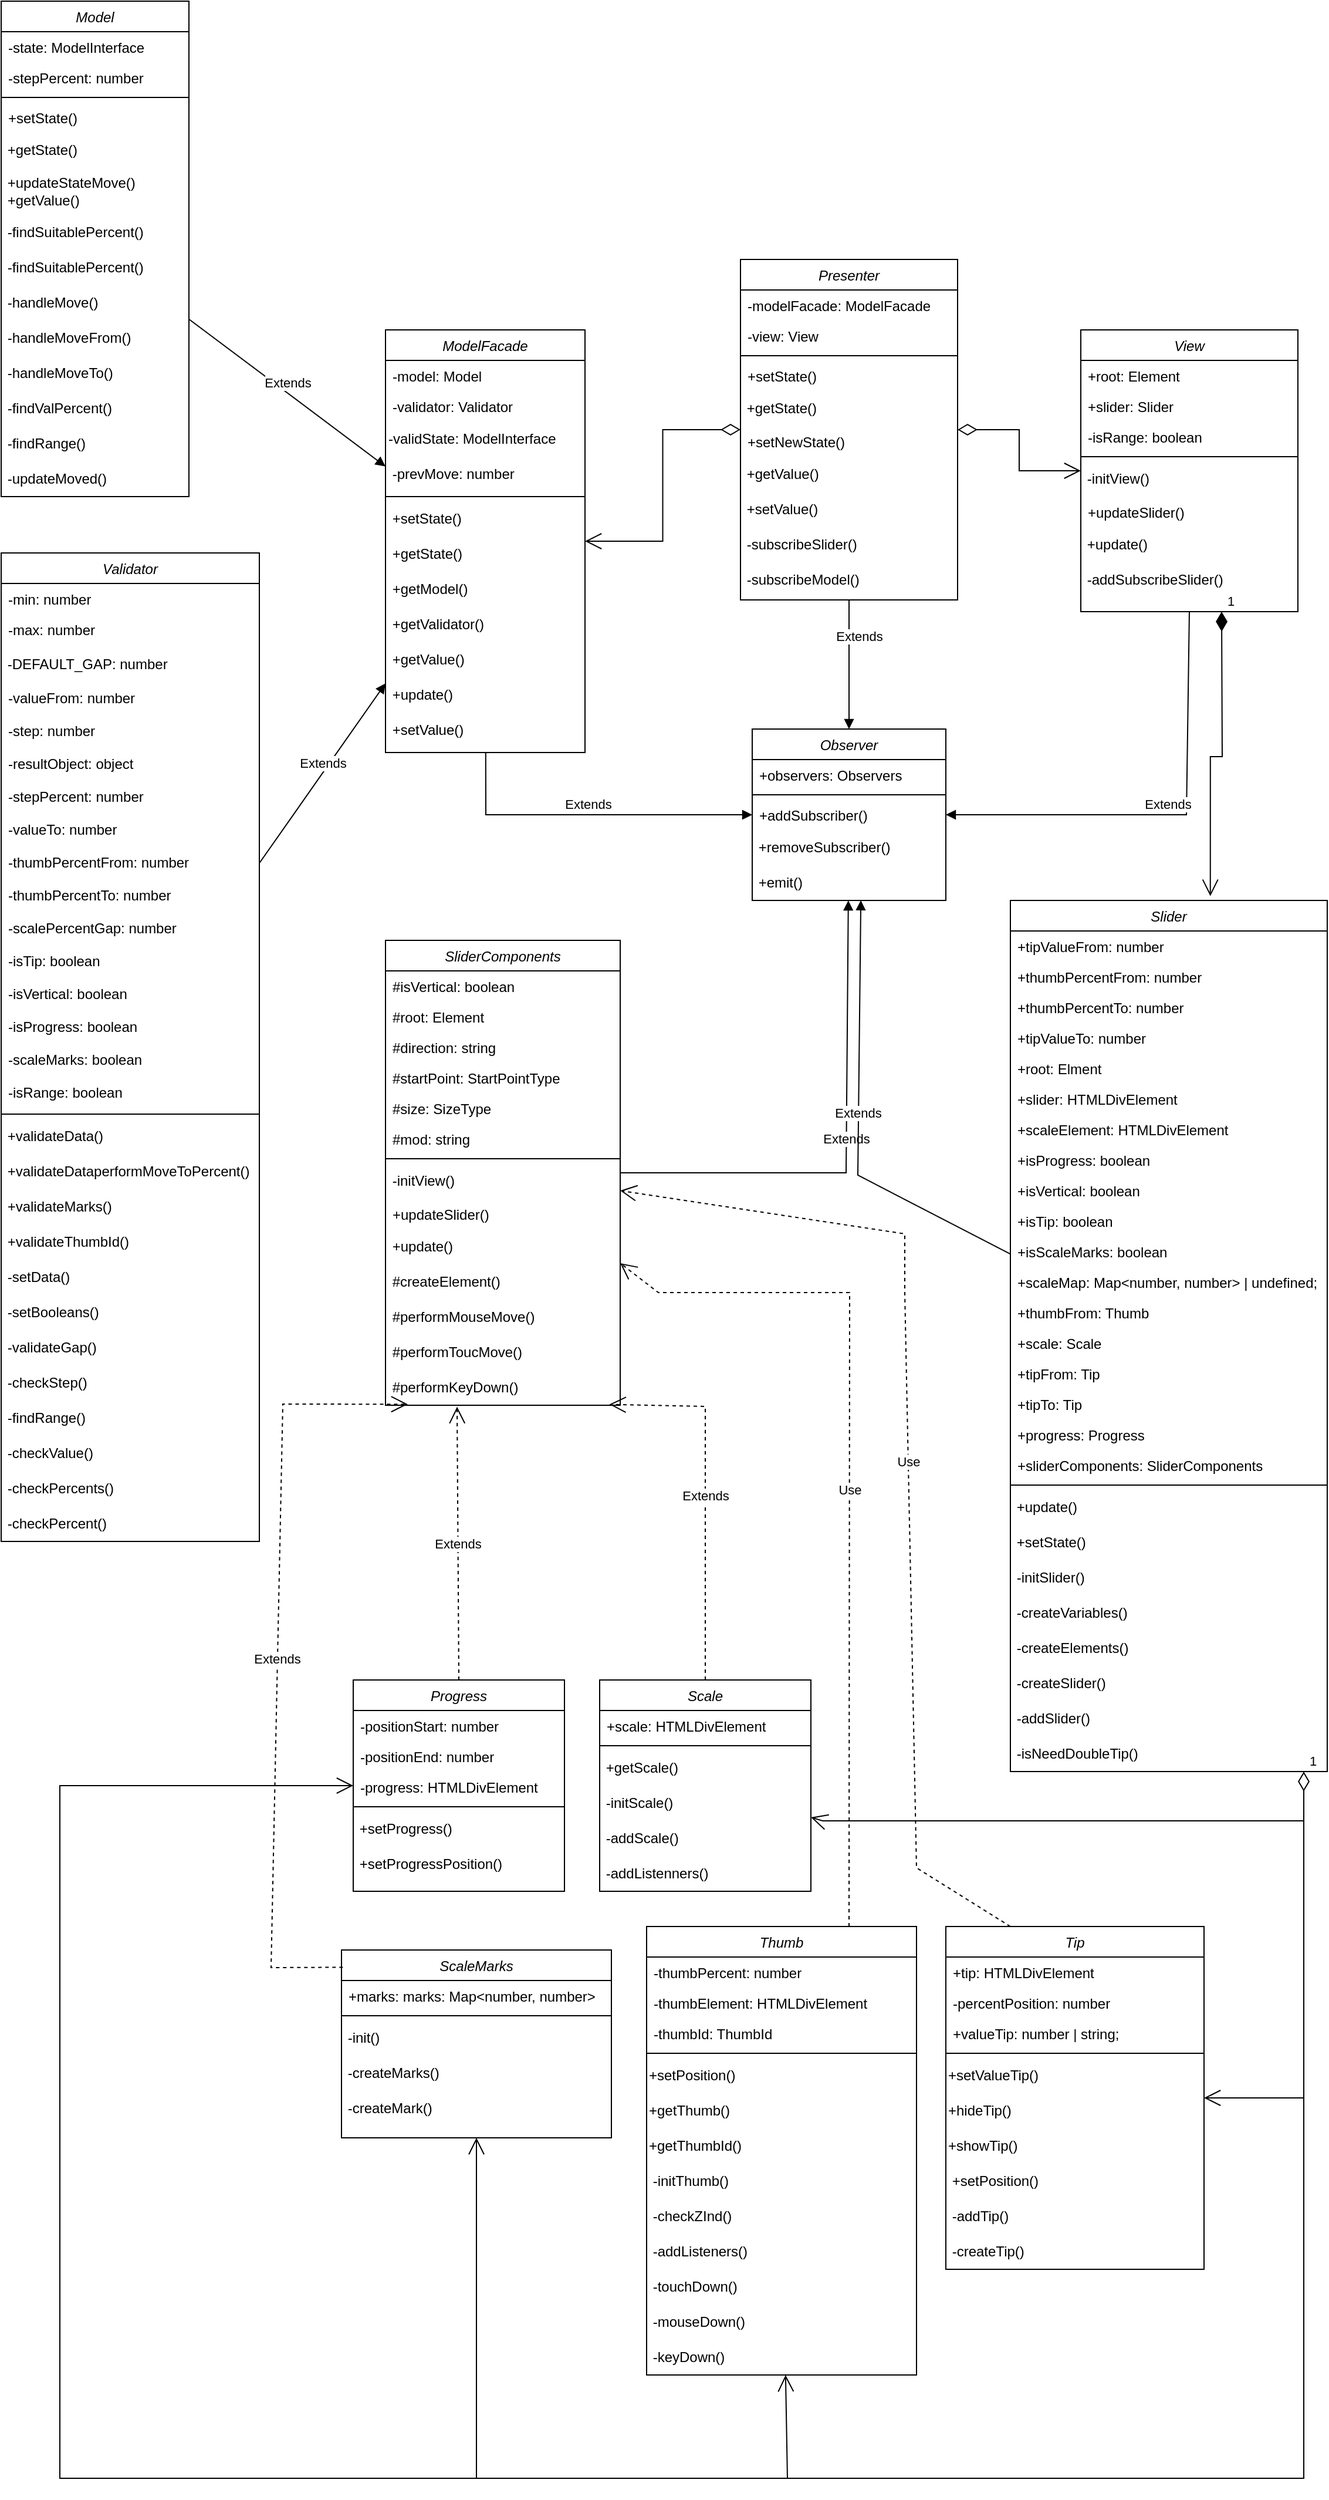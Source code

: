 <mxfile version="20.2.8" type="device"><diagram id="C5RBs43oDa-KdzZeNtuy" name="Page-1"><mxGraphModel dx="1837" dy="1023" grid="1" gridSize="10" guides="1" tooltips="1" connect="1" arrows="1" fold="1" page="1" pageScale="1" pageWidth="1200" pageHeight="1100" math="0" shadow="0"><root><mxCell id="WIyWlLk6GJQsqaUBKTNV-0"/><mxCell id="WIyWlLk6GJQsqaUBKTNV-1" parent="WIyWlLk6GJQsqaUBKTNV-0"/><mxCell id="zkfFHV4jXpPFQw0GAbJ--0" value="Model" style="swimlane;fontStyle=2;align=center;verticalAlign=top;childLayout=stackLayout;horizontal=1;startSize=26;horizontalStack=0;resizeParent=1;resizeLast=0;collapsible=1;marginBottom=0;rounded=0;shadow=0;strokeWidth=1;" parent="WIyWlLk6GJQsqaUBKTNV-1" vertex="1"><mxGeometry x="10" y="10" width="160" height="422" as="geometry"><mxRectangle x="230" y="140" width="160" height="26" as="alternateBounds"/></mxGeometry></mxCell><mxCell id="zkfFHV4jXpPFQw0GAbJ--1" value="-state: ModelInterface" style="text;align=left;verticalAlign=top;spacingLeft=4;spacingRight=4;overflow=hidden;rotatable=0;points=[[0,0.5],[1,0.5]];portConstraint=eastwest;" parent="zkfFHV4jXpPFQw0GAbJ--0" vertex="1"><mxGeometry y="26" width="160" height="26" as="geometry"/></mxCell><mxCell id="zkfFHV4jXpPFQw0GAbJ--2" value="-stepPercent: number" style="text;align=left;verticalAlign=top;spacingLeft=4;spacingRight=4;overflow=hidden;rotatable=0;points=[[0,0.5],[1,0.5]];portConstraint=eastwest;rounded=0;shadow=0;html=0;" parent="zkfFHV4jXpPFQw0GAbJ--0" vertex="1"><mxGeometry y="52" width="160" height="26" as="geometry"/></mxCell><mxCell id="zkfFHV4jXpPFQw0GAbJ--4" value="" style="line;html=1;strokeWidth=1;align=left;verticalAlign=middle;spacingTop=-1;spacingLeft=3;spacingRight=3;rotatable=0;labelPosition=right;points=[];portConstraint=eastwest;" parent="zkfFHV4jXpPFQw0GAbJ--0" vertex="1"><mxGeometry y="78" width="160" height="8" as="geometry"/></mxCell><mxCell id="zkfFHV4jXpPFQw0GAbJ--5" value="+setState()&#10;&#10;- init()&#10;&#10;" style="text;align=left;verticalAlign=top;spacingLeft=4;spacingRight=4;overflow=hidden;rotatable=0;points=[[0,0.5],[1,0.5]];portConstraint=eastwest;" parent="zkfFHV4jXpPFQw0GAbJ--0" vertex="1"><mxGeometry y="86" width="160" height="26" as="geometry"/></mxCell><mxCell id="fv1MeWXLAxIdTxN7qYLy-2" value="&amp;nbsp;+getState()" style="text;html=1;align=left;verticalAlign=middle;resizable=0;points=[];autosize=1;strokeColor=none;fillColor=none;" parent="zkfFHV4jXpPFQw0GAbJ--0" vertex="1"><mxGeometry y="112" width="160" height="30" as="geometry"/></mxCell><mxCell id="fv1MeWXLAxIdTxN7qYLy-5" value="&amp;nbsp;+updateStateMove()&lt;br&gt;&amp;nbsp;+getValue()" style="text;html=1;align=left;verticalAlign=middle;resizable=0;points=[];autosize=1;strokeColor=none;fillColor=none;" parent="zkfFHV4jXpPFQw0GAbJ--0" vertex="1"><mxGeometry y="142" width="160" height="40" as="geometry"/></mxCell><mxCell id="fv1MeWXLAxIdTxN7qYLy-6" value="&amp;nbsp;-findSuitablePercent()" style="text;html=1;align=left;verticalAlign=middle;resizable=0;points=[];autosize=1;strokeColor=none;fillColor=none;" parent="zkfFHV4jXpPFQw0GAbJ--0" vertex="1"><mxGeometry y="182" width="160" height="30" as="geometry"/></mxCell><mxCell id="FPdKcdIqJtQe-XomZcqc-98" value="&amp;nbsp;-findSuitablePercent()" style="text;html=1;align=left;verticalAlign=middle;resizable=0;points=[];autosize=1;strokeColor=none;fillColor=none;" vertex="1" parent="zkfFHV4jXpPFQw0GAbJ--0"><mxGeometry y="212" width="160" height="30" as="geometry"/></mxCell><mxCell id="fv1MeWXLAxIdTxN7qYLy-7" value="&amp;nbsp;-handleMove()" style="text;html=1;align=left;verticalAlign=middle;resizable=0;points=[];autosize=1;strokeColor=none;fillColor=none;" parent="zkfFHV4jXpPFQw0GAbJ--0" vertex="1"><mxGeometry y="242" width="160" height="30" as="geometry"/></mxCell><mxCell id="fv1MeWXLAxIdTxN7qYLy-8" value="&amp;nbsp;-handleMoveFrom()" style="text;html=1;align=left;verticalAlign=middle;resizable=0;points=[];autosize=1;strokeColor=none;fillColor=none;" parent="zkfFHV4jXpPFQw0GAbJ--0" vertex="1"><mxGeometry y="272" width="160" height="30" as="geometry"/></mxCell><mxCell id="fv1MeWXLAxIdTxN7qYLy-9" value="&lt;span style=&quot;&quot;&gt;&amp;nbsp;-handleMoveTo()&lt;/span&gt;" style="text;html=1;align=left;verticalAlign=middle;resizable=0;points=[];autosize=1;strokeColor=none;fillColor=none;" parent="zkfFHV4jXpPFQw0GAbJ--0" vertex="1"><mxGeometry y="302" width="160" height="30" as="geometry"/></mxCell><mxCell id="fv1MeWXLAxIdTxN7qYLy-10" value="&amp;nbsp;-findValPercent()" style="text;html=1;align=left;verticalAlign=middle;resizable=0;points=[];autosize=1;strokeColor=none;fillColor=none;" parent="zkfFHV4jXpPFQw0GAbJ--0" vertex="1"><mxGeometry y="332" width="160" height="30" as="geometry"/></mxCell><mxCell id="fv1MeWXLAxIdTxN7qYLy-11" value="&amp;nbsp;-findRange()" style="text;html=1;align=left;verticalAlign=middle;resizable=0;points=[];autosize=1;strokeColor=none;fillColor=none;" parent="zkfFHV4jXpPFQw0GAbJ--0" vertex="1"><mxGeometry y="362" width="160" height="30" as="geometry"/></mxCell><mxCell id="fv1MeWXLAxIdTxN7qYLy-12" value="&amp;nbsp;-updateMoved()" style="text;html=1;align=left;verticalAlign=middle;resizable=0;points=[];autosize=1;strokeColor=none;fillColor=none;" parent="zkfFHV4jXpPFQw0GAbJ--0" vertex="1"><mxGeometry y="392" width="160" height="30" as="geometry"/></mxCell><mxCell id="fv1MeWXLAxIdTxN7qYLy-13" value="Validator" style="swimlane;fontStyle=2;align=center;verticalAlign=top;childLayout=stackLayout;horizontal=1;startSize=26;horizontalStack=0;resizeParent=1;resizeLast=0;collapsible=1;marginBottom=0;rounded=0;shadow=0;strokeWidth=1;" parent="WIyWlLk6GJQsqaUBKTNV-1" vertex="1"><mxGeometry x="10" y="480" width="220" height="842" as="geometry"><mxRectangle x="230" y="140" width="160" height="26" as="alternateBounds"/></mxGeometry></mxCell><mxCell id="fv1MeWXLAxIdTxN7qYLy-14" value="-min: number" style="text;align=left;verticalAlign=top;spacingLeft=4;spacingRight=4;overflow=hidden;rotatable=0;points=[[0,0.5],[1,0.5]];portConstraint=eastwest;" parent="fv1MeWXLAxIdTxN7qYLy-13" vertex="1"><mxGeometry y="26" width="220" height="26" as="geometry"/></mxCell><mxCell id="fv1MeWXLAxIdTxN7qYLy-15" value="-max: number" style="text;align=left;verticalAlign=top;spacingLeft=4;spacingRight=4;overflow=hidden;rotatable=0;points=[[0,0.5],[1,0.5]];portConstraint=eastwest;rounded=0;shadow=0;html=0;" parent="fv1MeWXLAxIdTxN7qYLy-13" vertex="1"><mxGeometry y="52" width="220" height="28" as="geometry"/></mxCell><mxCell id="fv1MeWXLAxIdTxN7qYLy-26" value="&amp;nbsp;-DEFAULT_GAP: number" style="text;html=1;align=left;verticalAlign=middle;resizable=0;points=[];autosize=1;strokeColor=none;fillColor=none;" parent="fv1MeWXLAxIdTxN7qYLy-13" vertex="1"><mxGeometry y="80" width="220" height="30" as="geometry"/></mxCell><mxCell id="fv1MeWXLAxIdTxN7qYLy-29" value="-valueFrom: number" style="text;align=left;verticalAlign=top;spacingLeft=4;spacingRight=4;overflow=hidden;rotatable=0;points=[[0,0.5],[1,0.5]];portConstraint=eastwest;rounded=0;shadow=0;html=0;" parent="fv1MeWXLAxIdTxN7qYLy-13" vertex="1"><mxGeometry y="110" width="220" height="28" as="geometry"/></mxCell><mxCell id="fv1MeWXLAxIdTxN7qYLy-30" value="-step: number" style="text;align=left;verticalAlign=top;spacingLeft=4;spacingRight=4;overflow=hidden;rotatable=0;points=[[0,0.5],[1,0.5]];portConstraint=eastwest;rounded=0;shadow=0;html=0;" parent="fv1MeWXLAxIdTxN7qYLy-13" vertex="1"><mxGeometry y="138" width="220" height="28" as="geometry"/></mxCell><mxCell id="fv1MeWXLAxIdTxN7qYLy-31" value="-resultObject: object" style="text;align=left;verticalAlign=top;spacingLeft=4;spacingRight=4;overflow=hidden;rotatable=0;points=[[0,0.5],[1,0.5]];portConstraint=eastwest;rounded=0;shadow=0;html=0;" parent="fv1MeWXLAxIdTxN7qYLy-13" vertex="1"><mxGeometry y="166" width="220" height="28" as="geometry"/></mxCell><mxCell id="fv1MeWXLAxIdTxN7qYLy-32" value="-stepPercent: number" style="text;align=left;verticalAlign=top;spacingLeft=4;spacingRight=4;overflow=hidden;rotatable=0;points=[[0,0.5],[1,0.5]];portConstraint=eastwest;rounded=0;shadow=0;html=0;" parent="fv1MeWXLAxIdTxN7qYLy-13" vertex="1"><mxGeometry y="194" width="220" height="28" as="geometry"/></mxCell><mxCell id="fv1MeWXLAxIdTxN7qYLy-33" value="-valueTo: number" style="text;align=left;verticalAlign=top;spacingLeft=4;spacingRight=4;overflow=hidden;rotatable=0;points=[[0,0.5],[1,0.5]];portConstraint=eastwest;rounded=0;shadow=0;html=0;" parent="fv1MeWXLAxIdTxN7qYLy-13" vertex="1"><mxGeometry y="222" width="220" height="28" as="geometry"/></mxCell><mxCell id="fv1MeWXLAxIdTxN7qYLy-34" value="-thumbPercentFrom: number" style="text;align=left;verticalAlign=top;spacingLeft=4;spacingRight=4;overflow=hidden;rotatable=0;points=[[0,0.5],[1,0.5]];portConstraint=eastwest;rounded=0;shadow=0;html=0;" parent="fv1MeWXLAxIdTxN7qYLy-13" vertex="1"><mxGeometry y="250" width="220" height="28" as="geometry"/></mxCell><mxCell id="fv1MeWXLAxIdTxN7qYLy-36" value="-thumbPercentTo: number" style="text;align=left;verticalAlign=top;spacingLeft=4;spacingRight=4;overflow=hidden;rotatable=0;points=[[0,0.5],[1,0.5]];portConstraint=eastwest;rounded=0;shadow=0;html=0;" parent="fv1MeWXLAxIdTxN7qYLy-13" vertex="1"><mxGeometry y="278" width="220" height="28" as="geometry"/></mxCell><mxCell id="fv1MeWXLAxIdTxN7qYLy-37" value="-scalePercentGap: number" style="text;align=left;verticalAlign=top;spacingLeft=4;spacingRight=4;overflow=hidden;rotatable=0;points=[[0,0.5],[1,0.5]];portConstraint=eastwest;rounded=0;shadow=0;html=0;" parent="fv1MeWXLAxIdTxN7qYLy-13" vertex="1"><mxGeometry y="306" width="220" height="28" as="geometry"/></mxCell><mxCell id="fv1MeWXLAxIdTxN7qYLy-38" value="-isTip: boolean" style="text;align=left;verticalAlign=top;spacingLeft=4;spacingRight=4;overflow=hidden;rotatable=0;points=[[0,0.5],[1,0.5]];portConstraint=eastwest;rounded=0;shadow=0;html=0;" parent="fv1MeWXLAxIdTxN7qYLy-13" vertex="1"><mxGeometry y="334" width="220" height="28" as="geometry"/></mxCell><mxCell id="fv1MeWXLAxIdTxN7qYLy-41" value="-isVertical: boolean" style="text;align=left;verticalAlign=top;spacingLeft=4;spacingRight=4;overflow=hidden;rotatable=0;points=[[0,0.5],[1,0.5]];portConstraint=eastwest;rounded=0;shadow=0;html=0;" parent="fv1MeWXLAxIdTxN7qYLy-13" vertex="1"><mxGeometry y="362" width="220" height="28" as="geometry"/></mxCell><mxCell id="fv1MeWXLAxIdTxN7qYLy-42" value="-isProgress: boolean" style="text;align=left;verticalAlign=top;spacingLeft=4;spacingRight=4;overflow=hidden;rotatable=0;points=[[0,0.5],[1,0.5]];portConstraint=eastwest;rounded=0;shadow=0;html=0;" parent="fv1MeWXLAxIdTxN7qYLy-13" vertex="1"><mxGeometry y="390" width="220" height="28" as="geometry"/></mxCell><mxCell id="fv1MeWXLAxIdTxN7qYLy-43" value="-scaleMarks: boolean" style="text;align=left;verticalAlign=top;spacingLeft=4;spacingRight=4;overflow=hidden;rotatable=0;points=[[0,0.5],[1,0.5]];portConstraint=eastwest;rounded=0;shadow=0;html=0;" parent="fv1MeWXLAxIdTxN7qYLy-13" vertex="1"><mxGeometry y="418" width="220" height="28" as="geometry"/></mxCell><mxCell id="fv1MeWXLAxIdTxN7qYLy-44" value="-isRange: boolean" style="text;align=left;verticalAlign=top;spacingLeft=4;spacingRight=4;overflow=hidden;rotatable=0;points=[[0,0.5],[1,0.5]];portConstraint=eastwest;rounded=0;shadow=0;html=0;" parent="fv1MeWXLAxIdTxN7qYLy-13" vertex="1"><mxGeometry y="446" width="220" height="28" as="geometry"/></mxCell><mxCell id="fv1MeWXLAxIdTxN7qYLy-16" value="" style="line;html=1;strokeWidth=1;align=left;verticalAlign=middle;spacingTop=-1;spacingLeft=3;spacingRight=3;rotatable=0;labelPosition=right;points=[];portConstraint=eastwest;" parent="fv1MeWXLAxIdTxN7qYLy-13" vertex="1"><mxGeometry y="474" width="220" height="8" as="geometry"/></mxCell><mxCell id="fv1MeWXLAxIdTxN7qYLy-46" value="&amp;nbsp;+validateData()" style="text;html=1;align=left;verticalAlign=middle;resizable=0;points=[];autosize=1;strokeColor=none;fillColor=none;" parent="fv1MeWXLAxIdTxN7qYLy-13" vertex="1"><mxGeometry y="482" width="220" height="30" as="geometry"/></mxCell><mxCell id="fv1MeWXLAxIdTxN7qYLy-47" value="&amp;nbsp;+validateDataperformMoveToPercent()" style="text;html=1;align=left;verticalAlign=middle;resizable=0;points=[];autosize=1;strokeColor=none;fillColor=none;" parent="fv1MeWXLAxIdTxN7qYLy-13" vertex="1"><mxGeometry y="512" width="220" height="30" as="geometry"/></mxCell><mxCell id="fv1MeWXLAxIdTxN7qYLy-48" value="&amp;nbsp;+validateMarks()" style="text;html=1;align=left;verticalAlign=middle;resizable=0;points=[];autosize=1;strokeColor=none;fillColor=none;" parent="fv1MeWXLAxIdTxN7qYLy-13" vertex="1"><mxGeometry y="542" width="220" height="30" as="geometry"/></mxCell><mxCell id="fv1MeWXLAxIdTxN7qYLy-49" value="&amp;nbsp;+validateThumbId()" style="text;html=1;align=left;verticalAlign=middle;resizable=0;points=[];autosize=1;strokeColor=none;fillColor=none;" parent="fv1MeWXLAxIdTxN7qYLy-13" vertex="1"><mxGeometry y="572" width="220" height="30" as="geometry"/></mxCell><mxCell id="fv1MeWXLAxIdTxN7qYLy-50" value="&amp;nbsp;-setData()" style="text;html=1;align=left;verticalAlign=middle;resizable=0;points=[];autosize=1;strokeColor=none;fillColor=none;" parent="fv1MeWXLAxIdTxN7qYLy-13" vertex="1"><mxGeometry y="602" width="220" height="30" as="geometry"/></mxCell><mxCell id="fv1MeWXLAxIdTxN7qYLy-51" value="&amp;nbsp;-setBooleans()" style="text;html=1;align=left;verticalAlign=middle;resizable=0;points=[];autosize=1;strokeColor=none;fillColor=none;" parent="fv1MeWXLAxIdTxN7qYLy-13" vertex="1"><mxGeometry y="632" width="220" height="30" as="geometry"/></mxCell><mxCell id="fv1MeWXLAxIdTxN7qYLy-52" value="&amp;nbsp;-validateGap()" style="text;html=1;align=left;verticalAlign=middle;resizable=0;points=[];autosize=1;strokeColor=none;fillColor=none;" parent="fv1MeWXLAxIdTxN7qYLy-13" vertex="1"><mxGeometry y="662" width="220" height="30" as="geometry"/></mxCell><mxCell id="fv1MeWXLAxIdTxN7qYLy-53" value="&amp;nbsp;-checkStep()" style="text;html=1;align=left;verticalAlign=middle;resizable=0;points=[];autosize=1;strokeColor=none;fillColor=none;" parent="fv1MeWXLAxIdTxN7qYLy-13" vertex="1"><mxGeometry y="692" width="220" height="30" as="geometry"/></mxCell><mxCell id="fv1MeWXLAxIdTxN7qYLy-54" value="&amp;nbsp;-findRange()" style="text;html=1;align=left;verticalAlign=middle;resizable=0;points=[];autosize=1;strokeColor=none;fillColor=none;" parent="fv1MeWXLAxIdTxN7qYLy-13" vertex="1"><mxGeometry y="722" width="220" height="30" as="geometry"/></mxCell><mxCell id="fv1MeWXLAxIdTxN7qYLy-55" value="&amp;nbsp;-checkValue()" style="text;html=1;align=left;verticalAlign=middle;resizable=0;points=[];autosize=1;strokeColor=none;fillColor=none;" parent="fv1MeWXLAxIdTxN7qYLy-13" vertex="1"><mxGeometry y="752" width="220" height="30" as="geometry"/></mxCell><mxCell id="fv1MeWXLAxIdTxN7qYLy-56" value="&amp;nbsp;-checkPercents()" style="text;html=1;align=left;verticalAlign=middle;resizable=0;points=[];autosize=1;strokeColor=none;fillColor=none;" parent="fv1MeWXLAxIdTxN7qYLy-13" vertex="1"><mxGeometry y="782" width="220" height="30" as="geometry"/></mxCell><mxCell id="fv1MeWXLAxIdTxN7qYLy-57" value="&amp;nbsp;-checkPercent()" style="text;html=1;align=left;verticalAlign=middle;resizable=0;points=[];autosize=1;strokeColor=none;fillColor=none;" parent="fv1MeWXLAxIdTxN7qYLy-13" vertex="1"><mxGeometry y="812" width="220" height="30" as="geometry"/></mxCell><mxCell id="fv1MeWXLAxIdTxN7qYLy-60" value="ModelFacade" style="swimlane;fontStyle=2;align=center;verticalAlign=top;childLayout=stackLayout;horizontal=1;startSize=26;horizontalStack=0;resizeParent=1;resizeLast=0;collapsible=1;marginBottom=0;rounded=0;shadow=0;strokeWidth=1;" parent="WIyWlLk6GJQsqaUBKTNV-1" vertex="1"><mxGeometry x="337.5" y="290" width="170" height="360" as="geometry"><mxRectangle x="230" y="140" width="160" height="26" as="alternateBounds"/></mxGeometry></mxCell><mxCell id="fv1MeWXLAxIdTxN7qYLy-61" value="-model: Model" style="text;align=left;verticalAlign=top;spacingLeft=4;spacingRight=4;overflow=hidden;rotatable=0;points=[[0,0.5],[1,0.5]];portConstraint=eastwest;" parent="fv1MeWXLAxIdTxN7qYLy-60" vertex="1"><mxGeometry y="26" width="170" height="26" as="geometry"/></mxCell><mxCell id="fv1MeWXLAxIdTxN7qYLy-62" value="-validator: Validator" style="text;align=left;verticalAlign=top;spacingLeft=4;spacingRight=4;overflow=hidden;rotatable=0;points=[[0,0.5],[1,0.5]];portConstraint=eastwest;rounded=0;shadow=0;html=0;" parent="fv1MeWXLAxIdTxN7qYLy-60" vertex="1"><mxGeometry y="52" width="170" height="26" as="geometry"/></mxCell><mxCell id="fv1MeWXLAxIdTxN7qYLy-65" value="-validState:&amp;nbsp;ModelInterface" style="text;html=1;align=left;verticalAlign=middle;resizable=0;points=[];autosize=1;strokeColor=none;fillColor=none;" parent="fv1MeWXLAxIdTxN7qYLy-60" vertex="1"><mxGeometry y="78" width="170" height="30" as="geometry"/></mxCell><mxCell id="fv1MeWXLAxIdTxN7qYLy-66" value="&amp;nbsp;-prevMove: number" style="text;html=1;align=left;verticalAlign=middle;resizable=0;points=[];autosize=1;strokeColor=none;fillColor=none;" parent="fv1MeWXLAxIdTxN7qYLy-60" vertex="1"><mxGeometry y="108" width="170" height="30" as="geometry"/></mxCell><mxCell id="fv1MeWXLAxIdTxN7qYLy-63" value="" style="line;html=1;strokeWidth=1;align=left;verticalAlign=middle;spacingTop=-1;spacingLeft=3;spacingRight=3;rotatable=0;labelPosition=right;points=[];portConstraint=eastwest;" parent="fv1MeWXLAxIdTxN7qYLy-60" vertex="1"><mxGeometry y="138" width="170" height="8" as="geometry"/></mxCell><mxCell id="fv1MeWXLAxIdTxN7qYLy-68" value="&amp;nbsp;+setState()" style="text;html=1;align=left;verticalAlign=middle;resizable=0;points=[];autosize=1;strokeColor=none;fillColor=none;" parent="fv1MeWXLAxIdTxN7qYLy-60" vertex="1"><mxGeometry y="146" width="170" height="30" as="geometry"/></mxCell><mxCell id="fv1MeWXLAxIdTxN7qYLy-69" value="&amp;nbsp;+getState()" style="text;html=1;align=left;verticalAlign=middle;resizable=0;points=[];autosize=1;strokeColor=none;fillColor=none;" parent="fv1MeWXLAxIdTxN7qYLy-60" vertex="1"><mxGeometry y="176" width="170" height="30" as="geometry"/></mxCell><mxCell id="fv1MeWXLAxIdTxN7qYLy-71" value="&amp;nbsp;+getModel()" style="text;html=1;align=left;verticalAlign=middle;resizable=0;points=[];autosize=1;strokeColor=none;fillColor=none;" parent="fv1MeWXLAxIdTxN7qYLy-60" vertex="1"><mxGeometry y="206" width="170" height="30" as="geometry"/></mxCell><mxCell id="fv1MeWXLAxIdTxN7qYLy-72" value="&amp;nbsp;+getValidator()" style="text;html=1;align=left;verticalAlign=middle;resizable=0;points=[];autosize=1;strokeColor=none;fillColor=none;" parent="fv1MeWXLAxIdTxN7qYLy-60" vertex="1"><mxGeometry y="236" width="170" height="30" as="geometry"/></mxCell><mxCell id="fv1MeWXLAxIdTxN7qYLy-73" value="&amp;nbsp;+getValue()" style="text;html=1;align=left;verticalAlign=middle;resizable=0;points=[];autosize=1;strokeColor=none;fillColor=none;" parent="fv1MeWXLAxIdTxN7qYLy-60" vertex="1"><mxGeometry y="266" width="170" height="30" as="geometry"/></mxCell><mxCell id="fv1MeWXLAxIdTxN7qYLy-70" value="&amp;nbsp;+update()" style="text;html=1;align=left;verticalAlign=middle;resizable=0;points=[];autosize=1;strokeColor=none;fillColor=none;" parent="fv1MeWXLAxIdTxN7qYLy-60" vertex="1"><mxGeometry y="296" width="170" height="30" as="geometry"/></mxCell><mxCell id="fv1MeWXLAxIdTxN7qYLy-74" value="&amp;nbsp;+setValue()" style="text;html=1;align=left;verticalAlign=middle;resizable=0;points=[];autosize=1;strokeColor=none;fillColor=none;" parent="fv1MeWXLAxIdTxN7qYLy-60" vertex="1"><mxGeometry y="326" width="170" height="30" as="geometry"/></mxCell><mxCell id="fv1MeWXLAxIdTxN7qYLy-75" value="Presenter" style="swimlane;fontStyle=2;align=center;verticalAlign=top;childLayout=stackLayout;horizontal=1;startSize=26;horizontalStack=0;resizeParent=1;resizeLast=0;collapsible=1;marginBottom=0;rounded=0;shadow=0;strokeWidth=1;" parent="WIyWlLk6GJQsqaUBKTNV-1" vertex="1"><mxGeometry x="640" y="230" width="185" height="290" as="geometry"><mxRectangle x="230" y="140" width="160" height="26" as="alternateBounds"/></mxGeometry></mxCell><mxCell id="fv1MeWXLAxIdTxN7qYLy-76" value="-modelFacade: ModelFacade" style="text;align=left;verticalAlign=top;spacingLeft=4;spacingRight=4;overflow=hidden;rotatable=0;points=[[0,0.5],[1,0.5]];portConstraint=eastwest;" parent="fv1MeWXLAxIdTxN7qYLy-75" vertex="1"><mxGeometry y="26" width="185" height="26" as="geometry"/></mxCell><mxCell id="fv1MeWXLAxIdTxN7qYLy-77" value="-view: View" style="text;align=left;verticalAlign=top;spacingLeft=4;spacingRight=4;overflow=hidden;rotatable=0;points=[[0,0.5],[1,0.5]];portConstraint=eastwest;rounded=0;shadow=0;html=0;" parent="fv1MeWXLAxIdTxN7qYLy-75" vertex="1"><mxGeometry y="52" width="185" height="26" as="geometry"/></mxCell><mxCell id="fv1MeWXLAxIdTxN7qYLy-78" value="" style="line;html=1;strokeWidth=1;align=left;verticalAlign=middle;spacingTop=-1;spacingLeft=3;spacingRight=3;rotatable=0;labelPosition=right;points=[];portConstraint=eastwest;" parent="fv1MeWXLAxIdTxN7qYLy-75" vertex="1"><mxGeometry y="78" width="185" height="8" as="geometry"/></mxCell><mxCell id="fv1MeWXLAxIdTxN7qYLy-79" value="+setState()&#10;&#10;- init()&#10;&#10;" style="text;align=left;verticalAlign=top;spacingLeft=4;spacingRight=4;overflow=hidden;rotatable=0;points=[[0,0.5],[1,0.5]];portConstraint=eastwest;" parent="fv1MeWXLAxIdTxN7qYLy-75" vertex="1"><mxGeometry y="86" width="185" height="26" as="geometry"/></mxCell><mxCell id="fv1MeWXLAxIdTxN7qYLy-89" value="&amp;nbsp;+getState()" style="text;html=1;align=left;verticalAlign=middle;resizable=0;points=[];autosize=1;strokeColor=none;fillColor=none;" parent="fv1MeWXLAxIdTxN7qYLy-75" vertex="1"><mxGeometry y="112" width="185" height="30" as="geometry"/></mxCell><mxCell id="fv1MeWXLAxIdTxN7qYLy-90" value="+setNewState()&#10;&#10;- init()&#10;&#10;" style="text;align=left;verticalAlign=top;spacingLeft=4;spacingRight=4;overflow=hidden;rotatable=0;points=[[0,0.5],[1,0.5]];portConstraint=eastwest;" parent="fv1MeWXLAxIdTxN7qYLy-75" vertex="1"><mxGeometry y="142" width="185" height="26" as="geometry"/></mxCell><mxCell id="fv1MeWXLAxIdTxN7qYLy-91" value="&amp;nbsp;+getValue()" style="text;html=1;align=left;verticalAlign=middle;resizable=0;points=[];autosize=1;strokeColor=none;fillColor=none;" parent="fv1MeWXLAxIdTxN7qYLy-75" vertex="1"><mxGeometry y="168" width="185" height="30" as="geometry"/></mxCell><mxCell id="fv1MeWXLAxIdTxN7qYLy-92" value="&amp;nbsp;+setValue()" style="text;html=1;align=left;verticalAlign=middle;resizable=0;points=[];autosize=1;strokeColor=none;fillColor=none;" parent="fv1MeWXLAxIdTxN7qYLy-75" vertex="1"><mxGeometry y="198" width="185" height="30" as="geometry"/></mxCell><mxCell id="fv1MeWXLAxIdTxN7qYLy-93" value="&amp;nbsp;-subscribeSlider()" style="text;html=1;align=left;verticalAlign=middle;resizable=0;points=[];autosize=1;strokeColor=none;fillColor=none;" parent="fv1MeWXLAxIdTxN7qYLy-75" vertex="1"><mxGeometry y="228" width="185" height="30" as="geometry"/></mxCell><mxCell id="fv1MeWXLAxIdTxN7qYLy-94" value="&amp;nbsp;-subscribeModel()" style="text;html=1;align=left;verticalAlign=middle;resizable=0;points=[];autosize=1;strokeColor=none;fillColor=none;" parent="fv1MeWXLAxIdTxN7qYLy-75" vertex="1"><mxGeometry y="258" width="185" height="30" as="geometry"/></mxCell><mxCell id="fv1MeWXLAxIdTxN7qYLy-95" value="View" style="swimlane;fontStyle=2;align=center;verticalAlign=top;childLayout=stackLayout;horizontal=1;startSize=26;horizontalStack=0;resizeParent=1;resizeLast=0;collapsible=1;marginBottom=0;rounded=0;shadow=0;strokeWidth=1;" parent="WIyWlLk6GJQsqaUBKTNV-1" vertex="1"><mxGeometry x="930" y="290" width="185" height="240" as="geometry"><mxRectangle x="230" y="140" width="160" height="26" as="alternateBounds"/></mxGeometry></mxCell><mxCell id="fv1MeWXLAxIdTxN7qYLy-96" value="+root: Element" style="text;align=left;verticalAlign=top;spacingLeft=4;spacingRight=4;overflow=hidden;rotatable=0;points=[[0,0.5],[1,0.5]];portConstraint=eastwest;" parent="fv1MeWXLAxIdTxN7qYLy-95" vertex="1"><mxGeometry y="26" width="185" height="26" as="geometry"/></mxCell><mxCell id="fv1MeWXLAxIdTxN7qYLy-97" value="+slider: Slider" style="text;align=left;verticalAlign=top;spacingLeft=4;spacingRight=4;overflow=hidden;rotatable=0;points=[[0,0.5],[1,0.5]];portConstraint=eastwest;rounded=0;shadow=0;html=0;" parent="fv1MeWXLAxIdTxN7qYLy-95" vertex="1"><mxGeometry y="52" width="185" height="26" as="geometry"/></mxCell><mxCell id="fv1MeWXLAxIdTxN7qYLy-99" value="-isRange: boolean&#10;&#10;- init()&#10;&#10;" style="text;align=left;verticalAlign=top;spacingLeft=4;spacingRight=4;overflow=hidden;rotatable=0;points=[[0,0.5],[1,0.5]];portConstraint=eastwest;" parent="fv1MeWXLAxIdTxN7qYLy-95" vertex="1"><mxGeometry y="78" width="185" height="26" as="geometry"/></mxCell><mxCell id="fv1MeWXLAxIdTxN7qYLy-98" value="" style="line;html=1;strokeWidth=1;align=left;verticalAlign=middle;spacingTop=-1;spacingLeft=3;spacingRight=3;rotatable=0;labelPosition=right;points=[];portConstraint=eastwest;" parent="fv1MeWXLAxIdTxN7qYLy-95" vertex="1"><mxGeometry y="104" width="185" height="8" as="geometry"/></mxCell><mxCell id="fv1MeWXLAxIdTxN7qYLy-100" value="&amp;nbsp;-initView()" style="text;html=1;align=left;verticalAlign=middle;resizable=0;points=[];autosize=1;strokeColor=none;fillColor=none;" parent="fv1MeWXLAxIdTxN7qYLy-95" vertex="1"><mxGeometry y="112" width="185" height="30" as="geometry"/></mxCell><mxCell id="fv1MeWXLAxIdTxN7qYLy-101" value="+updateSlider()&#10;&#10;- init()&#10;" style="text;align=left;verticalAlign=top;spacingLeft=4;spacingRight=4;overflow=hidden;rotatable=0;points=[[0,0.5],[1,0.5]];portConstraint=eastwest;" parent="fv1MeWXLAxIdTxN7qYLy-95" vertex="1"><mxGeometry y="142" width="185" height="26" as="geometry"/></mxCell><mxCell id="fv1MeWXLAxIdTxN7qYLy-102" value="&amp;nbsp;+update()" style="text;html=1;align=left;verticalAlign=middle;resizable=0;points=[];autosize=1;strokeColor=none;fillColor=none;" parent="fv1MeWXLAxIdTxN7qYLy-95" vertex="1"><mxGeometry y="168" width="185" height="30" as="geometry"/></mxCell><mxCell id="fv1MeWXLAxIdTxN7qYLy-104" value="&amp;nbsp;-addSubscribeSlider()" style="text;html=1;align=left;verticalAlign=middle;resizable=0;points=[];autosize=1;strokeColor=none;fillColor=none;" parent="fv1MeWXLAxIdTxN7qYLy-95" vertex="1"><mxGeometry y="198" width="185" height="30" as="geometry"/></mxCell><mxCell id="fv1MeWXLAxIdTxN7qYLy-107" value="Slider" style="swimlane;fontStyle=2;align=center;verticalAlign=top;childLayout=stackLayout;horizontal=1;startSize=26;horizontalStack=0;resizeParent=1;resizeLast=0;collapsible=1;marginBottom=0;rounded=0;shadow=0;strokeWidth=1;" parent="WIyWlLk6GJQsqaUBKTNV-1" vertex="1"><mxGeometry x="870" y="776" width="270" height="742" as="geometry"><mxRectangle x="230" y="140" width="160" height="26" as="alternateBounds"/></mxGeometry></mxCell><mxCell id="fv1MeWXLAxIdTxN7qYLy-108" value="+tipValueFrom: number" style="text;align=left;verticalAlign=top;spacingLeft=4;spacingRight=4;overflow=hidden;rotatable=0;points=[[0,0.5],[1,0.5]];portConstraint=eastwest;" parent="fv1MeWXLAxIdTxN7qYLy-107" vertex="1"><mxGeometry y="26" width="270" height="26" as="geometry"/></mxCell><mxCell id="fv1MeWXLAxIdTxN7qYLy-117" value="+thumbPercentFrom: number" style="text;align=left;verticalAlign=top;spacingLeft=4;spacingRight=4;overflow=hidden;rotatable=0;points=[[0,0.5],[1,0.5]];portConstraint=eastwest;" parent="fv1MeWXLAxIdTxN7qYLy-107" vertex="1"><mxGeometry y="52" width="270" height="26" as="geometry"/></mxCell><mxCell id="fv1MeWXLAxIdTxN7qYLy-118" value="+thumbPercentTo: number" style="text;align=left;verticalAlign=top;spacingLeft=4;spacingRight=4;overflow=hidden;rotatable=0;points=[[0,0.5],[1,0.5]];portConstraint=eastwest;" parent="fv1MeWXLAxIdTxN7qYLy-107" vertex="1"><mxGeometry y="78" width="270" height="26" as="geometry"/></mxCell><mxCell id="fv1MeWXLAxIdTxN7qYLy-119" value="+tipValueTo: number" style="text;align=left;verticalAlign=top;spacingLeft=4;spacingRight=4;overflow=hidden;rotatable=0;points=[[0,0.5],[1,0.5]];portConstraint=eastwest;" parent="fv1MeWXLAxIdTxN7qYLy-107" vertex="1"><mxGeometry y="104" width="270" height="26" as="geometry"/></mxCell><mxCell id="fv1MeWXLAxIdTxN7qYLy-120" value="+root: Elment" style="text;align=left;verticalAlign=top;spacingLeft=4;spacingRight=4;overflow=hidden;rotatable=0;points=[[0,0.5],[1,0.5]];portConstraint=eastwest;" parent="fv1MeWXLAxIdTxN7qYLy-107" vertex="1"><mxGeometry y="130" width="270" height="26" as="geometry"/></mxCell><mxCell id="fv1MeWXLAxIdTxN7qYLy-109" value="+slider: HTMLDivElement" style="text;align=left;verticalAlign=top;spacingLeft=4;spacingRight=4;overflow=hidden;rotatable=0;points=[[0,0.5],[1,0.5]];portConstraint=eastwest;rounded=0;shadow=0;html=0;" parent="fv1MeWXLAxIdTxN7qYLy-107" vertex="1"><mxGeometry y="156" width="270" height="26" as="geometry"/></mxCell><mxCell id="fv1MeWXLAxIdTxN7qYLy-121" value="+scaleElement: HTMLDivElement" style="text;align=left;verticalAlign=top;spacingLeft=4;spacingRight=4;overflow=hidden;rotatable=0;points=[[0,0.5],[1,0.5]];portConstraint=eastwest;rounded=0;shadow=0;html=0;" parent="fv1MeWXLAxIdTxN7qYLy-107" vertex="1"><mxGeometry y="182" width="270" height="26" as="geometry"/></mxCell><mxCell id="fv1MeWXLAxIdTxN7qYLy-116" value="+isProgress: boolean" style="text;align=left;verticalAlign=top;spacingLeft=4;spacingRight=4;overflow=hidden;rotatable=0;points=[[0,0.5],[1,0.5]];portConstraint=eastwest;" parent="fv1MeWXLAxIdTxN7qYLy-107" vertex="1"><mxGeometry y="208" width="270" height="26" as="geometry"/></mxCell><mxCell id="fv1MeWXLAxIdTxN7qYLy-123" value="+isVertical: boolean" style="text;align=left;verticalAlign=top;spacingLeft=4;spacingRight=4;overflow=hidden;rotatable=0;points=[[0,0.5],[1,0.5]];portConstraint=eastwest;" parent="fv1MeWXLAxIdTxN7qYLy-107" vertex="1"><mxGeometry y="234" width="270" height="26" as="geometry"/></mxCell><mxCell id="fv1MeWXLAxIdTxN7qYLy-124" value="+isTip: boolean" style="text;align=left;verticalAlign=top;spacingLeft=4;spacingRight=4;overflow=hidden;rotatable=0;points=[[0,0.5],[1,0.5]];portConstraint=eastwest;" parent="fv1MeWXLAxIdTxN7qYLy-107" vertex="1"><mxGeometry y="260" width="270" height="26" as="geometry"/></mxCell><mxCell id="fv1MeWXLAxIdTxN7qYLy-125" value="+isScaleMarks: boolean" style="text;align=left;verticalAlign=top;spacingLeft=4;spacingRight=4;overflow=hidden;rotatable=0;points=[[0,0.5],[1,0.5]];portConstraint=eastwest;" parent="fv1MeWXLAxIdTxN7qYLy-107" vertex="1"><mxGeometry y="286" width="270" height="26" as="geometry"/></mxCell><mxCell id="fv1MeWXLAxIdTxN7qYLy-126" value="+scaleMap: Map&lt;number, number&gt; | undefined;" style="text;align=left;verticalAlign=top;spacingLeft=4;spacingRight=4;overflow=hidden;rotatable=0;points=[[0,0.5],[1,0.5]];portConstraint=eastwest;" parent="fv1MeWXLAxIdTxN7qYLy-107" vertex="1"><mxGeometry y="312" width="270" height="26" as="geometry"/></mxCell><mxCell id="fv1MeWXLAxIdTxN7qYLy-110" value="+thumbFrom: Thumb&#10;&#10;- init()&#10;&#10;" style="text;align=left;verticalAlign=top;spacingLeft=4;spacingRight=4;overflow=hidden;rotatable=0;points=[[0,0.5],[1,0.5]];portConstraint=eastwest;" parent="fv1MeWXLAxIdTxN7qYLy-107" vertex="1"><mxGeometry y="338" width="270" height="26" as="geometry"/></mxCell><mxCell id="fv1MeWXLAxIdTxN7qYLy-127" value="+scale: Scale&#10;&#10;- init()&#10;&#10;" style="text;align=left;verticalAlign=top;spacingLeft=4;spacingRight=4;overflow=hidden;rotatable=0;points=[[0,0.5],[1,0.5]];portConstraint=eastwest;" parent="fv1MeWXLAxIdTxN7qYLy-107" vertex="1"><mxGeometry y="364" width="270" height="26" as="geometry"/></mxCell><mxCell id="fv1MeWXLAxIdTxN7qYLy-128" value="+tipFrom: Tip&#10;&#10;- init()&#10;&#10;" style="text;align=left;verticalAlign=top;spacingLeft=4;spacingRight=4;overflow=hidden;rotatable=0;points=[[0,0.5],[1,0.5]];portConstraint=eastwest;" parent="fv1MeWXLAxIdTxN7qYLy-107" vertex="1"><mxGeometry y="390" width="270" height="26" as="geometry"/></mxCell><mxCell id="fv1MeWXLAxIdTxN7qYLy-130" value="+tipTo: Tip&#10;&#10;- init()&#10;&#10;" style="text;align=left;verticalAlign=top;spacingLeft=4;spacingRight=4;overflow=hidden;rotatable=0;points=[[0,0.5],[1,0.5]];portConstraint=eastwest;" parent="fv1MeWXLAxIdTxN7qYLy-107" vertex="1"><mxGeometry y="416" width="270" height="26" as="geometry"/></mxCell><mxCell id="fv1MeWXLAxIdTxN7qYLy-129" value="+progress: Progress&#10;&#10;- init()&#10;&#10;" style="text;align=left;verticalAlign=top;spacingLeft=4;spacingRight=4;overflow=hidden;rotatable=0;points=[[0,0.5],[1,0.5]];portConstraint=eastwest;" parent="fv1MeWXLAxIdTxN7qYLy-107" vertex="1"><mxGeometry y="442" width="270" height="26" as="geometry"/></mxCell><mxCell id="fv1MeWXLAxIdTxN7qYLy-131" value="+sliderComponents: SliderComponents&#10;&#10;- init()&#10;&#10;" style="text;align=left;verticalAlign=top;spacingLeft=4;spacingRight=4;overflow=hidden;rotatable=0;points=[[0,0.5],[1,0.5]];portConstraint=eastwest;" parent="fv1MeWXLAxIdTxN7qYLy-107" vertex="1"><mxGeometry y="468" width="270" height="26" as="geometry"/></mxCell><mxCell id="fv1MeWXLAxIdTxN7qYLy-111" value="" style="line;html=1;strokeWidth=1;align=left;verticalAlign=middle;spacingTop=-1;spacingLeft=3;spacingRight=3;rotatable=0;labelPosition=right;points=[];portConstraint=eastwest;" parent="fv1MeWXLAxIdTxN7qYLy-107" vertex="1"><mxGeometry y="494" width="270" height="8" as="geometry"/></mxCell><mxCell id="fv1MeWXLAxIdTxN7qYLy-114" value="&amp;nbsp;+update()" style="text;html=1;align=left;verticalAlign=middle;resizable=0;points=[];autosize=1;strokeColor=none;fillColor=none;" parent="fv1MeWXLAxIdTxN7qYLy-107" vertex="1"><mxGeometry y="502" width="270" height="30" as="geometry"/></mxCell><mxCell id="fv1MeWXLAxIdTxN7qYLy-157" value="&amp;nbsp;+setState()" style="text;html=1;align=left;verticalAlign=middle;resizable=0;points=[];autosize=1;strokeColor=none;fillColor=none;" parent="fv1MeWXLAxIdTxN7qYLy-107" vertex="1"><mxGeometry y="532" width="270" height="30" as="geometry"/></mxCell><mxCell id="fv1MeWXLAxIdTxN7qYLy-112" value="&amp;nbsp;-initSlider()" style="text;html=1;align=left;verticalAlign=middle;resizable=0;points=[];autosize=1;strokeColor=none;fillColor=none;" parent="fv1MeWXLAxIdTxN7qYLy-107" vertex="1"><mxGeometry y="562" width="270" height="30" as="geometry"/></mxCell><mxCell id="fv1MeWXLAxIdTxN7qYLy-115" value="&amp;nbsp;-createVariables()" style="text;html=1;align=left;verticalAlign=middle;resizable=0;points=[];autosize=1;strokeColor=none;fillColor=none;" parent="fv1MeWXLAxIdTxN7qYLy-107" vertex="1"><mxGeometry y="592" width="270" height="30" as="geometry"/></mxCell><mxCell id="fv1MeWXLAxIdTxN7qYLy-156" value="&amp;nbsp;-createElements()" style="text;html=1;align=left;verticalAlign=middle;resizable=0;points=[];autosize=1;strokeColor=none;fillColor=none;" parent="fv1MeWXLAxIdTxN7qYLy-107" vertex="1"><mxGeometry y="622" width="270" height="30" as="geometry"/></mxCell><mxCell id="fv1MeWXLAxIdTxN7qYLy-158" value="&amp;nbsp;-createSlider()" style="text;html=1;align=left;verticalAlign=middle;resizable=0;points=[];autosize=1;strokeColor=none;fillColor=none;" parent="fv1MeWXLAxIdTxN7qYLy-107" vertex="1"><mxGeometry y="652" width="270" height="30" as="geometry"/></mxCell><mxCell id="fv1MeWXLAxIdTxN7qYLy-159" value="&amp;nbsp;-addSlider()" style="text;html=1;align=left;verticalAlign=middle;resizable=0;points=[];autosize=1;strokeColor=none;fillColor=none;" parent="fv1MeWXLAxIdTxN7qYLy-107" vertex="1"><mxGeometry y="682" width="270" height="30" as="geometry"/></mxCell><mxCell id="fv1MeWXLAxIdTxN7qYLy-160" value="&amp;nbsp;-isNeedDoubleTip()" style="text;html=1;align=left;verticalAlign=middle;resizable=0;points=[];autosize=1;strokeColor=none;fillColor=none;" parent="fv1MeWXLAxIdTxN7qYLy-107" vertex="1"><mxGeometry y="712" width="270" height="30" as="geometry"/></mxCell><mxCell id="fv1MeWXLAxIdTxN7qYLy-161" value="SliderComponents" style="swimlane;fontStyle=2;align=center;verticalAlign=top;childLayout=stackLayout;horizontal=1;startSize=26;horizontalStack=0;resizeParent=1;resizeLast=0;collapsible=1;marginBottom=0;rounded=0;shadow=0;strokeWidth=1;" parent="WIyWlLk6GJQsqaUBKTNV-1" vertex="1"><mxGeometry x="337.5" y="810" width="200" height="396" as="geometry"><mxRectangle x="230" y="140" width="160" height="26" as="alternateBounds"/></mxGeometry></mxCell><mxCell id="fv1MeWXLAxIdTxN7qYLy-162" value="#isVertical: boolean" style="text;align=left;verticalAlign=top;spacingLeft=4;spacingRight=4;overflow=hidden;rotatable=0;points=[[0,0.5],[1,0.5]];portConstraint=eastwest;" parent="fv1MeWXLAxIdTxN7qYLy-161" vertex="1"><mxGeometry y="26" width="200" height="26" as="geometry"/></mxCell><mxCell id="fv1MeWXLAxIdTxN7qYLy-163" value="#root: Element" style="text;align=left;verticalAlign=top;spacingLeft=4;spacingRight=4;overflow=hidden;rotatable=0;points=[[0,0.5],[1,0.5]];portConstraint=eastwest;rounded=0;shadow=0;html=0;" parent="fv1MeWXLAxIdTxN7qYLy-161" vertex="1"><mxGeometry y="52" width="200" height="26" as="geometry"/></mxCell><mxCell id="fv1MeWXLAxIdTxN7qYLy-170" value="#direction: string" style="text;align=left;verticalAlign=top;spacingLeft=4;spacingRight=4;overflow=hidden;rotatable=0;points=[[0,0.5],[1,0.5]];portConstraint=eastwest;rounded=0;shadow=0;html=0;" parent="fv1MeWXLAxIdTxN7qYLy-161" vertex="1"><mxGeometry y="78" width="200" height="26" as="geometry"/></mxCell><mxCell id="fv1MeWXLAxIdTxN7qYLy-171" value="#startPoint: StartPointType" style="text;align=left;verticalAlign=top;spacingLeft=4;spacingRight=4;overflow=hidden;rotatable=0;points=[[0,0.5],[1,0.5]];portConstraint=eastwest;rounded=0;shadow=0;html=0;" parent="fv1MeWXLAxIdTxN7qYLy-161" vertex="1"><mxGeometry y="104" width="200" height="26" as="geometry"/></mxCell><mxCell id="fv1MeWXLAxIdTxN7qYLy-172" value="#size: SizeType" style="text;align=left;verticalAlign=top;spacingLeft=4;spacingRight=4;overflow=hidden;rotatable=0;points=[[0,0.5],[1,0.5]];portConstraint=eastwest;rounded=0;shadow=0;html=0;" parent="fv1MeWXLAxIdTxN7qYLy-161" vertex="1"><mxGeometry y="130" width="200" height="26" as="geometry"/></mxCell><mxCell id="fv1MeWXLAxIdTxN7qYLy-173" value="#mod: string" style="text;align=left;verticalAlign=top;spacingLeft=4;spacingRight=4;overflow=hidden;rotatable=0;points=[[0,0.5],[1,0.5]];portConstraint=eastwest;rounded=0;shadow=0;html=0;" parent="fv1MeWXLAxIdTxN7qYLy-161" vertex="1"><mxGeometry y="156" width="200" height="26" as="geometry"/></mxCell><mxCell id="fv1MeWXLAxIdTxN7qYLy-165" value="" style="line;html=1;strokeWidth=1;align=left;verticalAlign=middle;spacingTop=-1;spacingLeft=3;spacingRight=3;rotatable=0;labelPosition=right;points=[];portConstraint=eastwest;" parent="fv1MeWXLAxIdTxN7qYLy-161" vertex="1"><mxGeometry y="182" width="200" height="8" as="geometry"/></mxCell><mxCell id="fv1MeWXLAxIdTxN7qYLy-166" value="&amp;nbsp;-initView()" style="text;html=1;align=left;verticalAlign=middle;resizable=0;points=[];autosize=1;strokeColor=none;fillColor=none;" parent="fv1MeWXLAxIdTxN7qYLy-161" vertex="1"><mxGeometry y="190" width="200" height="30" as="geometry"/></mxCell><mxCell id="fv1MeWXLAxIdTxN7qYLy-167" value="+updateSlider()&#10;&#10;- init()&#10;" style="text;align=left;verticalAlign=top;spacingLeft=4;spacingRight=4;overflow=hidden;rotatable=0;points=[[0,0.5],[1,0.5]];portConstraint=eastwest;" parent="fv1MeWXLAxIdTxN7qYLy-161" vertex="1"><mxGeometry y="220" width="200" height="26" as="geometry"/></mxCell><mxCell id="fv1MeWXLAxIdTxN7qYLy-168" value="&amp;nbsp;+update()" style="text;html=1;align=left;verticalAlign=middle;resizable=0;points=[];autosize=1;strokeColor=none;fillColor=none;" parent="fv1MeWXLAxIdTxN7qYLy-161" vertex="1"><mxGeometry y="246" width="200" height="30" as="geometry"/></mxCell><mxCell id="fv1MeWXLAxIdTxN7qYLy-169" value="&amp;nbsp;#createElement()" style="text;html=1;align=left;verticalAlign=middle;resizable=0;points=[];autosize=1;strokeColor=none;fillColor=none;" parent="fv1MeWXLAxIdTxN7qYLy-161" vertex="1"><mxGeometry y="276" width="200" height="30" as="geometry"/></mxCell><mxCell id="FPdKcdIqJtQe-XomZcqc-0" value="&amp;nbsp;#performMouseMove()" style="text;html=1;align=left;verticalAlign=middle;resizable=0;points=[];autosize=1;strokeColor=none;fillColor=none;" vertex="1" parent="fv1MeWXLAxIdTxN7qYLy-161"><mxGeometry y="306" width="200" height="30" as="geometry"/></mxCell><mxCell id="FPdKcdIqJtQe-XomZcqc-1" value="&amp;nbsp;#performToucMove()" style="text;html=1;align=left;verticalAlign=middle;resizable=0;points=[];autosize=1;strokeColor=none;fillColor=none;" vertex="1" parent="fv1MeWXLAxIdTxN7qYLy-161"><mxGeometry y="336" width="200" height="30" as="geometry"/></mxCell><mxCell id="FPdKcdIqJtQe-XomZcqc-16" value="&amp;nbsp;#performKeyDown()" style="text;html=1;align=left;verticalAlign=middle;resizable=0;points=[];autosize=1;strokeColor=none;fillColor=none;" vertex="1" parent="fv1MeWXLAxIdTxN7qYLy-161"><mxGeometry y="366" width="200" height="30" as="geometry"/></mxCell><mxCell id="FPdKcdIqJtQe-XomZcqc-17" value="Progress" style="swimlane;fontStyle=2;align=center;verticalAlign=top;childLayout=stackLayout;horizontal=1;startSize=26;horizontalStack=0;resizeParent=1;resizeLast=0;collapsible=1;marginBottom=0;rounded=0;shadow=0;strokeWidth=1;" vertex="1" parent="WIyWlLk6GJQsqaUBKTNV-1"><mxGeometry x="310" y="1440" width="180" height="180" as="geometry"><mxRectangle x="230" y="140" width="160" height="26" as="alternateBounds"/></mxGeometry></mxCell><mxCell id="FPdKcdIqJtQe-XomZcqc-20" value="-positionStart: number&#10;&#10;- init()&#10;&#10;" style="text;align=left;verticalAlign=top;spacingLeft=4;spacingRight=4;overflow=hidden;rotatable=0;points=[[0,0.5],[1,0.5]];portConstraint=eastwest;" vertex="1" parent="FPdKcdIqJtQe-XomZcqc-17"><mxGeometry y="26" width="180" height="26" as="geometry"/></mxCell><mxCell id="FPdKcdIqJtQe-XomZcqc-26" value="-positionEnd: number&#10;&#10;- init()&#10;&#10;" style="text;align=left;verticalAlign=top;spacingLeft=4;spacingRight=4;overflow=hidden;rotatable=0;points=[[0,0.5],[1,0.5]];portConstraint=eastwest;" vertex="1" parent="FPdKcdIqJtQe-XomZcqc-17"><mxGeometry y="52" width="180" height="26" as="geometry"/></mxCell><mxCell id="FPdKcdIqJtQe-XomZcqc-27" value="-progress: HTMLDivElement&#10;" style="text;align=left;verticalAlign=top;spacingLeft=4;spacingRight=4;overflow=hidden;rotatable=0;points=[[0,0.5],[1,0.5]];portConstraint=eastwest;" vertex="1" parent="FPdKcdIqJtQe-XomZcqc-17"><mxGeometry y="78" width="180" height="26" as="geometry"/></mxCell><mxCell id="FPdKcdIqJtQe-XomZcqc-21" value="" style="line;html=1;strokeWidth=1;align=left;verticalAlign=middle;spacingTop=-1;spacingLeft=3;spacingRight=3;rotatable=0;labelPosition=right;points=[];portConstraint=eastwest;" vertex="1" parent="FPdKcdIqJtQe-XomZcqc-17"><mxGeometry y="104" width="180" height="8" as="geometry"/></mxCell><mxCell id="FPdKcdIqJtQe-XomZcqc-22" value="&amp;nbsp;+setProgress()" style="text;html=1;align=left;verticalAlign=middle;resizable=0;points=[];autosize=1;strokeColor=none;fillColor=none;" vertex="1" parent="FPdKcdIqJtQe-XomZcqc-17"><mxGeometry y="112" width="180" height="30" as="geometry"/></mxCell><mxCell id="FPdKcdIqJtQe-XomZcqc-25" value="&amp;nbsp;+setProgressPosition()" style="text;html=1;align=left;verticalAlign=middle;resizable=0;points=[];autosize=1;strokeColor=none;fillColor=none;" vertex="1" parent="FPdKcdIqJtQe-XomZcqc-17"><mxGeometry y="142" width="180" height="30" as="geometry"/></mxCell><mxCell id="FPdKcdIqJtQe-XomZcqc-28" value="Scale" style="swimlane;fontStyle=2;align=center;verticalAlign=top;childLayout=stackLayout;horizontal=1;startSize=26;horizontalStack=0;resizeParent=1;resizeLast=0;collapsible=1;marginBottom=0;rounded=0;shadow=0;strokeWidth=1;" vertex="1" parent="WIyWlLk6GJQsqaUBKTNV-1"><mxGeometry x="520" y="1440" width="180" height="180" as="geometry"><mxRectangle x="230" y="140" width="160" height="26" as="alternateBounds"/></mxGeometry></mxCell><mxCell id="FPdKcdIqJtQe-XomZcqc-29" value="+scale: HTMLDivElement&#10;&#10;- init()&#10;&#10;" style="text;align=left;verticalAlign=top;spacingLeft=4;spacingRight=4;overflow=hidden;rotatable=0;points=[[0,0.5],[1,0.5]];portConstraint=eastwest;" vertex="1" parent="FPdKcdIqJtQe-XomZcqc-28"><mxGeometry y="26" width="180" height="26" as="geometry"/></mxCell><mxCell id="FPdKcdIqJtQe-XomZcqc-32" value="" style="line;html=1;strokeWidth=1;align=left;verticalAlign=middle;spacingTop=-1;spacingLeft=3;spacingRight=3;rotatable=0;labelPosition=right;points=[];portConstraint=eastwest;" vertex="1" parent="FPdKcdIqJtQe-XomZcqc-28"><mxGeometry y="52" width="180" height="8" as="geometry"/></mxCell><mxCell id="FPdKcdIqJtQe-XomZcqc-33" value="&amp;nbsp;+getScale()" style="text;html=1;align=left;verticalAlign=middle;resizable=0;points=[];autosize=1;strokeColor=none;fillColor=none;" vertex="1" parent="FPdKcdIqJtQe-XomZcqc-28"><mxGeometry y="60" width="180" height="30" as="geometry"/></mxCell><mxCell id="FPdKcdIqJtQe-XomZcqc-34" value="&amp;nbsp;-initScale()" style="text;html=1;align=left;verticalAlign=middle;resizable=0;points=[];autosize=1;strokeColor=none;fillColor=none;" vertex="1" parent="FPdKcdIqJtQe-XomZcqc-28"><mxGeometry y="90" width="180" height="30" as="geometry"/></mxCell><mxCell id="FPdKcdIqJtQe-XomZcqc-35" value="&amp;nbsp;-addScale()" style="text;html=1;align=left;verticalAlign=middle;resizable=0;points=[];autosize=1;strokeColor=none;fillColor=none;" vertex="1" parent="FPdKcdIqJtQe-XomZcqc-28"><mxGeometry y="120" width="180" height="30" as="geometry"/></mxCell><mxCell id="FPdKcdIqJtQe-XomZcqc-36" value="&amp;nbsp;-addListenners()" style="text;html=1;align=left;verticalAlign=middle;resizable=0;points=[];autosize=1;strokeColor=none;fillColor=none;" vertex="1" parent="FPdKcdIqJtQe-XomZcqc-28"><mxGeometry y="150" width="180" height="30" as="geometry"/></mxCell><mxCell id="FPdKcdIqJtQe-XomZcqc-37" value="ScaleMarks" style="swimlane;fontStyle=2;align=center;verticalAlign=top;childLayout=stackLayout;horizontal=1;startSize=26;horizontalStack=0;resizeParent=1;resizeLast=0;collapsible=1;marginBottom=0;rounded=0;shadow=0;strokeWidth=1;" vertex="1" parent="WIyWlLk6GJQsqaUBKTNV-1"><mxGeometry x="300" y="1670" width="230" height="160" as="geometry"><mxRectangle x="230" y="140" width="160" height="26" as="alternateBounds"/></mxGeometry></mxCell><mxCell id="FPdKcdIqJtQe-XomZcqc-38" value="+marks: marks: Map&lt;number, number&gt;&#10;&#10;- init()&#10;&#10;" style="text;align=left;verticalAlign=top;spacingLeft=4;spacingRight=4;overflow=hidden;rotatable=0;points=[[0,0.5],[1,0.5]];portConstraint=eastwest;" vertex="1" parent="FPdKcdIqJtQe-XomZcqc-37"><mxGeometry y="26" width="230" height="26" as="geometry"/></mxCell><mxCell id="FPdKcdIqJtQe-XomZcqc-39" value="" style="line;html=1;strokeWidth=1;align=left;verticalAlign=middle;spacingTop=-1;spacingLeft=3;spacingRight=3;rotatable=0;labelPosition=right;points=[];portConstraint=eastwest;" vertex="1" parent="FPdKcdIqJtQe-XomZcqc-37"><mxGeometry y="52" width="230" height="8" as="geometry"/></mxCell><mxCell id="FPdKcdIqJtQe-XomZcqc-41" value="&amp;nbsp;-init()" style="text;html=1;align=left;verticalAlign=middle;resizable=0;points=[];autosize=1;strokeColor=none;fillColor=none;" vertex="1" parent="FPdKcdIqJtQe-XomZcqc-37"><mxGeometry y="60" width="230" height="30" as="geometry"/></mxCell><mxCell id="FPdKcdIqJtQe-XomZcqc-42" value="&amp;nbsp;-createMarks()" style="text;html=1;align=left;verticalAlign=middle;resizable=0;points=[];autosize=1;strokeColor=none;fillColor=none;" vertex="1" parent="FPdKcdIqJtQe-XomZcqc-37"><mxGeometry y="90" width="230" height="30" as="geometry"/></mxCell><mxCell id="FPdKcdIqJtQe-XomZcqc-43" value="&amp;nbsp;-createMark()" style="text;html=1;align=left;verticalAlign=middle;resizable=0;points=[];autosize=1;strokeColor=none;fillColor=none;" vertex="1" parent="FPdKcdIqJtQe-XomZcqc-37"><mxGeometry y="120" width="230" height="30" as="geometry"/></mxCell><mxCell id="FPdKcdIqJtQe-XomZcqc-44" value="Thumb" style="swimlane;fontStyle=2;align=center;verticalAlign=top;childLayout=stackLayout;horizontal=1;startSize=26;horizontalStack=0;resizeParent=1;resizeLast=0;collapsible=1;marginBottom=0;rounded=0;shadow=0;strokeWidth=1;" vertex="1" parent="WIyWlLk6GJQsqaUBKTNV-1"><mxGeometry x="560" y="1650" width="230" height="382" as="geometry"><mxRectangle x="230" y="140" width="160" height="26" as="alternateBounds"/></mxGeometry></mxCell><mxCell id="FPdKcdIqJtQe-XomZcqc-45" value="-thumbPercent: number" style="text;align=left;verticalAlign=top;spacingLeft=4;spacingRight=4;overflow=hidden;rotatable=0;points=[[0,0.5],[1,0.5]];portConstraint=eastwest;" vertex="1" parent="FPdKcdIqJtQe-XomZcqc-44"><mxGeometry y="26" width="230" height="26" as="geometry"/></mxCell><mxCell id="FPdKcdIqJtQe-XomZcqc-50" value="-thumbElement: HTMLDivElement" style="text;align=left;verticalAlign=top;spacingLeft=4;spacingRight=4;overflow=hidden;rotatable=0;points=[[0,0.5],[1,0.5]];portConstraint=eastwest;" vertex="1" parent="FPdKcdIqJtQe-XomZcqc-44"><mxGeometry y="52" width="230" height="26" as="geometry"/></mxCell><mxCell id="FPdKcdIqJtQe-XomZcqc-51" value="-thumbId: ThumbId" style="text;align=left;verticalAlign=top;spacingLeft=4;spacingRight=4;overflow=hidden;rotatable=0;points=[[0,0.5],[1,0.5]];portConstraint=eastwest;" vertex="1" parent="FPdKcdIqJtQe-XomZcqc-44"><mxGeometry y="78" width="230" height="26" as="geometry"/></mxCell><mxCell id="FPdKcdIqJtQe-XomZcqc-46" value="" style="line;html=1;strokeWidth=1;align=left;verticalAlign=middle;spacingTop=-1;spacingLeft=3;spacingRight=3;rotatable=0;labelPosition=right;points=[];portConstraint=eastwest;" vertex="1" parent="FPdKcdIqJtQe-XomZcqc-44"><mxGeometry y="104" width="230" height="8" as="geometry"/></mxCell><mxCell id="FPdKcdIqJtQe-XomZcqc-52" value="+setPosition()" style="text;html=1;align=left;verticalAlign=middle;resizable=0;points=[];autosize=1;strokeColor=none;fillColor=none;" vertex="1" parent="FPdKcdIqJtQe-XomZcqc-44"><mxGeometry y="112" width="230" height="30" as="geometry"/></mxCell><mxCell id="FPdKcdIqJtQe-XomZcqc-53" value="+getThumb()" style="text;html=1;align=left;verticalAlign=middle;resizable=0;points=[];autosize=1;strokeColor=none;fillColor=none;" vertex="1" parent="FPdKcdIqJtQe-XomZcqc-44"><mxGeometry y="142" width="230" height="30" as="geometry"/></mxCell><mxCell id="FPdKcdIqJtQe-XomZcqc-54" value="+getThumbId()" style="text;html=1;align=left;verticalAlign=middle;resizable=0;points=[];autosize=1;strokeColor=none;fillColor=none;" vertex="1" parent="FPdKcdIqJtQe-XomZcqc-44"><mxGeometry y="172" width="230" height="30" as="geometry"/></mxCell><mxCell id="FPdKcdIqJtQe-XomZcqc-47" value="&amp;nbsp;-initThumb()" style="text;html=1;align=left;verticalAlign=middle;resizable=0;points=[];autosize=1;strokeColor=none;fillColor=none;" vertex="1" parent="FPdKcdIqJtQe-XomZcqc-44"><mxGeometry y="202" width="230" height="30" as="geometry"/></mxCell><mxCell id="FPdKcdIqJtQe-XomZcqc-48" value="&amp;nbsp;-checkZInd()" style="text;html=1;align=left;verticalAlign=middle;resizable=0;points=[];autosize=1;strokeColor=none;fillColor=none;" vertex="1" parent="FPdKcdIqJtQe-XomZcqc-44"><mxGeometry y="232" width="230" height="30" as="geometry"/></mxCell><mxCell id="FPdKcdIqJtQe-XomZcqc-55" value="&amp;nbsp;-addListeners()" style="text;html=1;align=left;verticalAlign=middle;resizable=0;points=[];autosize=1;strokeColor=none;fillColor=none;" vertex="1" parent="FPdKcdIqJtQe-XomZcqc-44"><mxGeometry y="262" width="230" height="30" as="geometry"/></mxCell><mxCell id="FPdKcdIqJtQe-XomZcqc-49" value="&amp;nbsp;-touchDown()" style="text;html=1;align=left;verticalAlign=middle;resizable=0;points=[];autosize=1;strokeColor=none;fillColor=none;" vertex="1" parent="FPdKcdIqJtQe-XomZcqc-44"><mxGeometry y="292" width="230" height="30" as="geometry"/></mxCell><mxCell id="FPdKcdIqJtQe-XomZcqc-68" value="&amp;nbsp;-mouseDown()" style="text;html=1;align=left;verticalAlign=middle;resizable=0;points=[];autosize=1;strokeColor=none;fillColor=none;" vertex="1" parent="FPdKcdIqJtQe-XomZcqc-44"><mxGeometry y="322" width="230" height="30" as="geometry"/></mxCell><mxCell id="FPdKcdIqJtQe-XomZcqc-69" value="&amp;nbsp;-keyDown()" style="text;html=1;align=left;verticalAlign=middle;resizable=0;points=[];autosize=1;strokeColor=none;fillColor=none;" vertex="1" parent="FPdKcdIqJtQe-XomZcqc-44"><mxGeometry y="352" width="230" height="30" as="geometry"/></mxCell><mxCell id="FPdKcdIqJtQe-XomZcqc-70" value="Tip" style="swimlane;fontStyle=2;align=center;verticalAlign=top;childLayout=stackLayout;horizontal=1;startSize=26;horizontalStack=0;resizeParent=1;resizeLast=0;collapsible=1;marginBottom=0;rounded=0;shadow=0;strokeWidth=1;" vertex="1" parent="WIyWlLk6GJQsqaUBKTNV-1"><mxGeometry x="815" y="1650" width="220" height="292" as="geometry"><mxRectangle x="230" y="140" width="160" height="26" as="alternateBounds"/></mxGeometry></mxCell><mxCell id="FPdKcdIqJtQe-XomZcqc-71" value="+tip: HTMLDivElement" style="text;align=left;verticalAlign=top;spacingLeft=4;spacingRight=4;overflow=hidden;rotatable=0;points=[[0,0.5],[1,0.5]];portConstraint=eastwest;" vertex="1" parent="FPdKcdIqJtQe-XomZcqc-70"><mxGeometry y="26" width="220" height="26" as="geometry"/></mxCell><mxCell id="FPdKcdIqJtQe-XomZcqc-72" value="-percentPosition: number" style="text;align=left;verticalAlign=top;spacingLeft=4;spacingRight=4;overflow=hidden;rotatable=0;points=[[0,0.5],[1,0.5]];portConstraint=eastwest;" vertex="1" parent="FPdKcdIqJtQe-XomZcqc-70"><mxGeometry y="52" width="220" height="26" as="geometry"/></mxCell><mxCell id="FPdKcdIqJtQe-XomZcqc-73" value="+valueTip: number | string;" style="text;align=left;verticalAlign=top;spacingLeft=4;spacingRight=4;overflow=hidden;rotatable=0;points=[[0,0.5],[1,0.5]];portConstraint=eastwest;" vertex="1" parent="FPdKcdIqJtQe-XomZcqc-70"><mxGeometry y="78" width="220" height="26" as="geometry"/></mxCell><mxCell id="FPdKcdIqJtQe-XomZcqc-74" value="" style="line;html=1;strokeWidth=1;align=left;verticalAlign=middle;spacingTop=-1;spacingLeft=3;spacingRight=3;rotatable=0;labelPosition=right;points=[];portConstraint=eastwest;" vertex="1" parent="FPdKcdIqJtQe-XomZcqc-70"><mxGeometry y="104" width="220" height="8" as="geometry"/></mxCell><mxCell id="FPdKcdIqJtQe-XomZcqc-75" value="+setValueTip()" style="text;html=1;align=left;verticalAlign=middle;resizable=0;points=[];autosize=1;strokeColor=none;fillColor=none;" vertex="1" parent="FPdKcdIqJtQe-XomZcqc-70"><mxGeometry y="112" width="220" height="30" as="geometry"/></mxCell><mxCell id="FPdKcdIqJtQe-XomZcqc-76" value="+hideTip()" style="text;html=1;align=left;verticalAlign=middle;resizable=0;points=[];autosize=1;strokeColor=none;fillColor=none;" vertex="1" parent="FPdKcdIqJtQe-XomZcqc-70"><mxGeometry y="142" width="220" height="30" as="geometry"/></mxCell><mxCell id="FPdKcdIqJtQe-XomZcqc-77" value="+showTip()" style="text;html=1;align=left;verticalAlign=middle;resizable=0;points=[];autosize=1;strokeColor=none;fillColor=none;" vertex="1" parent="FPdKcdIqJtQe-XomZcqc-70"><mxGeometry y="172" width="220" height="30" as="geometry"/></mxCell><mxCell id="FPdKcdIqJtQe-XomZcqc-78" value="&amp;nbsp;+setPosition()" style="text;html=1;align=left;verticalAlign=middle;resizable=0;points=[];autosize=1;strokeColor=none;fillColor=none;" vertex="1" parent="FPdKcdIqJtQe-XomZcqc-70"><mxGeometry y="202" width="220" height="30" as="geometry"/></mxCell><mxCell id="FPdKcdIqJtQe-XomZcqc-79" value="&amp;nbsp;-addTip()" style="text;html=1;align=left;verticalAlign=middle;resizable=0;points=[];autosize=1;strokeColor=none;fillColor=none;" vertex="1" parent="FPdKcdIqJtQe-XomZcqc-70"><mxGeometry y="232" width="220" height="30" as="geometry"/></mxCell><mxCell id="FPdKcdIqJtQe-XomZcqc-80" value="&amp;nbsp;-createTip()" style="text;html=1;align=left;verticalAlign=middle;resizable=0;points=[];autosize=1;strokeColor=none;fillColor=none;" vertex="1" parent="FPdKcdIqJtQe-XomZcqc-70"><mxGeometry y="262" width="220" height="30" as="geometry"/></mxCell><mxCell id="FPdKcdIqJtQe-XomZcqc-84" value="Observer" style="swimlane;fontStyle=2;align=center;verticalAlign=top;childLayout=stackLayout;horizontal=1;startSize=26;horizontalStack=0;resizeParent=1;resizeLast=0;collapsible=1;marginBottom=0;rounded=0;shadow=0;strokeWidth=1;" vertex="1" parent="WIyWlLk6GJQsqaUBKTNV-1"><mxGeometry x="650" y="630" width="165" height="146" as="geometry"><mxRectangle x="230" y="140" width="160" height="26" as="alternateBounds"/></mxGeometry></mxCell><mxCell id="FPdKcdIqJtQe-XomZcqc-85" value="+observers: Observers" style="text;align=left;verticalAlign=top;spacingLeft=4;spacingRight=4;overflow=hidden;rotatable=0;points=[[0,0.5],[1,0.5]];portConstraint=eastwest;" vertex="1" parent="FPdKcdIqJtQe-XomZcqc-84"><mxGeometry y="26" width="165" height="26" as="geometry"/></mxCell><mxCell id="FPdKcdIqJtQe-XomZcqc-88" value="" style="line;html=1;strokeWidth=1;align=left;verticalAlign=middle;spacingTop=-1;spacingLeft=3;spacingRight=3;rotatable=0;labelPosition=right;points=[];portConstraint=eastwest;" vertex="1" parent="FPdKcdIqJtQe-XomZcqc-84"><mxGeometry y="52" width="165" height="8" as="geometry"/></mxCell><mxCell id="FPdKcdIqJtQe-XomZcqc-90" value="+addSubscriber()&#10;&#10;&#10;" style="text;align=left;verticalAlign=top;spacingLeft=4;spacingRight=4;overflow=hidden;rotatable=0;points=[[0,0.5],[1,0.5]];portConstraint=eastwest;" vertex="1" parent="FPdKcdIqJtQe-XomZcqc-84"><mxGeometry y="60" width="165" height="26" as="geometry"/></mxCell><mxCell id="FPdKcdIqJtQe-XomZcqc-91" value="&amp;nbsp;+removeSubscriber()" style="text;html=1;align=left;verticalAlign=middle;resizable=0;points=[];autosize=1;strokeColor=none;fillColor=none;" vertex="1" parent="FPdKcdIqJtQe-XomZcqc-84"><mxGeometry y="86" width="165" height="30" as="geometry"/></mxCell><mxCell id="FPdKcdIqJtQe-XomZcqc-93" value="&amp;nbsp;+emit()" style="text;html=1;align=left;verticalAlign=middle;resizable=0;points=[];autosize=1;strokeColor=none;fillColor=none;" vertex="1" parent="FPdKcdIqJtQe-XomZcqc-84"><mxGeometry y="116" width="165" height="30" as="geometry"/></mxCell><mxCell id="FPdKcdIqJtQe-XomZcqc-103" value="" style="endArrow=open;html=1;endSize=12;startArrow=diamondThin;startSize=14;startFill=0;edgeStyle=orthogonalEdgeStyle;align=left;verticalAlign=bottom;rounded=0;" edge="1" parent="WIyWlLk6GJQsqaUBKTNV-1" source="fv1MeWXLAxIdTxN7qYLy-75" target="fv1MeWXLAxIdTxN7qYLy-60"><mxGeometry x="-1" y="3" relative="1" as="geometry"><mxPoint x="640" y="400" as="sourcePoint"/><mxPoint x="800" y="400" as="targetPoint"/></mxGeometry></mxCell><mxCell id="FPdKcdIqJtQe-XomZcqc-104" value="" style="endArrow=open;html=1;endSize=12;startArrow=diamondThin;startSize=14;startFill=0;edgeStyle=orthogonalEdgeStyle;align=left;verticalAlign=bottom;rounded=0;" edge="1" parent="WIyWlLk6GJQsqaUBKTNV-1" source="fv1MeWXLAxIdTxN7qYLy-75" target="fv1MeWXLAxIdTxN7qYLy-95"><mxGeometry x="-1" y="3" relative="1" as="geometry"><mxPoint x="790" y="440" as="sourcePoint"/><mxPoint x="950" y="440" as="targetPoint"/></mxGeometry></mxCell><mxCell id="FPdKcdIqJtQe-XomZcqc-106" value="Extends" style="html=1;verticalAlign=bottom;endArrow=block;rounded=0;" edge="1" parent="WIyWlLk6GJQsqaUBKTNV-1" source="zkfFHV4jXpPFQw0GAbJ--0" target="fv1MeWXLAxIdTxN7qYLy-60"><mxGeometry width="80" relative="1" as="geometry"><mxPoint x="390" y="460" as="sourcePoint"/><mxPoint x="470" y="460" as="targetPoint"/></mxGeometry></mxCell><mxCell id="FPdKcdIqJtQe-XomZcqc-107" value="Extends" style="html=1;verticalAlign=bottom;endArrow=block;rounded=0;" edge="1" parent="WIyWlLk6GJQsqaUBKTNV-1" source="fv1MeWXLAxIdTxN7qYLy-13" target="fv1MeWXLAxIdTxN7qYLy-60"><mxGeometry width="80" relative="1" as="geometry"><mxPoint x="390" y="470" as="sourcePoint"/><mxPoint x="470" y="470" as="targetPoint"/></mxGeometry></mxCell><mxCell id="FPdKcdIqJtQe-XomZcqc-113" value="Extends" style="html=1;verticalAlign=bottom;endArrow=block;rounded=0;" edge="1" parent="WIyWlLk6GJQsqaUBKTNV-1" source="fv1MeWXLAxIdTxN7qYLy-60" target="FPdKcdIqJtQe-XomZcqc-84"><mxGeometry width="80" relative="1" as="geometry"><mxPoint x="630" y="550" as="sourcePoint"/><mxPoint x="710" y="550" as="targetPoint"/><Array as="points"><mxPoint x="423" y="703"/></Array></mxGeometry></mxCell><mxCell id="FPdKcdIqJtQe-XomZcqc-114" value="Extends" style="html=1;verticalAlign=bottom;endArrow=block;rounded=0;exitX=0.5;exitY=1;exitDx=0;exitDy=0;entryX=0.5;entryY=0;entryDx=0;entryDy=0;" edge="1" parent="WIyWlLk6GJQsqaUBKTNV-1" source="fv1MeWXLAxIdTxN7qYLy-75" target="FPdKcdIqJtQe-XomZcqc-84"><mxGeometry x="-0.273" y="8" width="80" relative="1" as="geometry"><mxPoint x="720" y="570" as="sourcePoint"/><mxPoint x="800" y="570" as="targetPoint"/><mxPoint as="offset"/></mxGeometry></mxCell><mxCell id="FPdKcdIqJtQe-XomZcqc-115" value="Extends" style="html=1;verticalAlign=bottom;endArrow=block;rounded=0;exitX=0.5;exitY=1;exitDx=0;exitDy=0;" edge="1" parent="WIyWlLk6GJQsqaUBKTNV-1" source="fv1MeWXLAxIdTxN7qYLy-95" target="FPdKcdIqJtQe-XomZcqc-84"><mxGeometry width="80" relative="1" as="geometry"><mxPoint x="790" y="620" as="sourcePoint"/><mxPoint x="860" y="650" as="targetPoint"/><Array as="points"><mxPoint x="1020" y="703"/></Array></mxGeometry></mxCell><mxCell id="FPdKcdIqJtQe-XomZcqc-116" value="Extends" style="html=1;verticalAlign=bottom;endArrow=block;rounded=0;" edge="1" parent="WIyWlLk6GJQsqaUBKTNV-1" source="fv1MeWXLAxIdTxN7qYLy-161" target="FPdKcdIqJtQe-XomZcqc-84"><mxGeometry width="80" relative="1" as="geometry"><mxPoint x="660" y="880" as="sourcePoint"/><mxPoint x="740" y="880" as="targetPoint"/><Array as="points"><mxPoint x="730" y="1008"/></Array></mxGeometry></mxCell><mxCell id="FPdKcdIqJtQe-XomZcqc-122" value="Extends" style="html=1;verticalAlign=bottom;endArrow=block;rounded=0;entryX=0.561;entryY=0.995;entryDx=0;entryDy=0;entryPerimeter=0;" edge="1" parent="WIyWlLk6GJQsqaUBKTNV-1" source="fv1MeWXLAxIdTxN7qYLy-107" target="FPdKcdIqJtQe-XomZcqc-93"><mxGeometry width="80" relative="1" as="geometry"><mxPoint x="750" y="990" as="sourcePoint"/><mxPoint x="830" y="990" as="targetPoint"/><Array as="points"><mxPoint x="740" y="1010"/></Array></mxGeometry></mxCell><mxCell id="FPdKcdIqJtQe-XomZcqc-123" value="1" style="endArrow=open;html=1;endSize=12;startArrow=diamondThin;startSize=14;startFill=1;edgeStyle=orthogonalEdgeStyle;align=left;verticalAlign=bottom;rounded=0;entryX=0.631;entryY=-0.005;entryDx=0;entryDy=0;entryPerimeter=0;" edge="1" parent="WIyWlLk6GJQsqaUBKTNV-1" target="fv1MeWXLAxIdTxN7qYLy-107"><mxGeometry x="-1" y="3" relative="1" as="geometry"><mxPoint x="1050" y="530" as="sourcePoint"/><mxPoint x="1040" y="800" as="targetPoint"/></mxGeometry></mxCell><mxCell id="FPdKcdIqJtQe-XomZcqc-124" value="Extends" style="endArrow=open;endSize=12;dashed=1;html=1;rounded=0;exitX=0.5;exitY=0;exitDx=0;exitDy=0;entryX=0.305;entryY=1.043;entryDx=0;entryDy=0;entryPerimeter=0;" edge="1" parent="WIyWlLk6GJQsqaUBKTNV-1" source="FPdKcdIqJtQe-XomZcqc-17" target="FPdKcdIqJtQe-XomZcqc-16"><mxGeometry width="160" relative="1" as="geometry"><mxPoint x="630" y="1290" as="sourcePoint"/><mxPoint x="790" y="1290" as="targetPoint"/></mxGeometry></mxCell><mxCell id="FPdKcdIqJtQe-XomZcqc-125" value="Extends" style="endArrow=open;endSize=12;dashed=1;html=1;rounded=0;exitX=0.5;exitY=0;exitDx=0;exitDy=0;entryX=0.954;entryY=0.976;entryDx=0;entryDy=0;entryPerimeter=0;" edge="1" parent="WIyWlLk6GJQsqaUBKTNV-1" source="FPdKcdIqJtQe-XomZcqc-28" target="FPdKcdIqJtQe-XomZcqc-16"><mxGeometry width="160" relative="1" as="geometry"><mxPoint x="560" y="1500" as="sourcePoint"/><mxPoint x="610" y="1350" as="targetPoint"/><Array as="points"><mxPoint x="610" y="1207"/></Array></mxGeometry></mxCell><mxCell id="FPdKcdIqJtQe-XomZcqc-128" value="Extends" style="endArrow=open;endSize=12;dashed=1;html=1;rounded=0;exitX=0.005;exitY=0.092;exitDx=0;exitDy=0;exitPerimeter=0;entryX=0.095;entryY=0.971;entryDx=0;entryDy=0;entryPerimeter=0;" edge="1" parent="WIyWlLk6GJQsqaUBKTNV-1" source="FPdKcdIqJtQe-XomZcqc-37" target="FPdKcdIqJtQe-XomZcqc-16"><mxGeometry width="160" relative="1" as="geometry"><mxPoint x="260" y="1700" as="sourcePoint"/><mxPoint x="240" y="1380" as="targetPoint"/><Array as="points"><mxPoint x="240" y="1685"/><mxPoint x="250" y="1205"/></Array></mxGeometry></mxCell><mxCell id="FPdKcdIqJtQe-XomZcqc-130" value="Use" style="endArrow=open;endSize=12;dashed=1;html=1;rounded=0;exitX=0.75;exitY=0;exitDx=0;exitDy=0;" edge="1" parent="WIyWlLk6GJQsqaUBKTNV-1" source="FPdKcdIqJtQe-XomZcqc-44" target="fv1MeWXLAxIdTxN7qYLy-161"><mxGeometry width="160" relative="1" as="geometry"><mxPoint x="310" y="1420" as="sourcePoint"/><mxPoint x="733" y="1170" as="targetPoint"/><Array as="points"><mxPoint x="733" y="1110"/><mxPoint x="570" y="1110"/></Array></mxGeometry></mxCell><mxCell id="FPdKcdIqJtQe-XomZcqc-131" value="Use" style="endArrow=open;endSize=12;dashed=1;html=1;rounded=0;exitX=0.25;exitY=0;exitDx=0;exitDy=0;" edge="1" parent="WIyWlLk6GJQsqaUBKTNV-1" source="FPdKcdIqJtQe-XomZcqc-70" target="fv1MeWXLAxIdTxN7qYLy-161"><mxGeometry width="160" relative="1" as="geometry"><mxPoint x="470" y="1300" as="sourcePoint"/><mxPoint x="630" y="1300" as="targetPoint"/><Array as="points"><mxPoint x="790" y="1600"/><mxPoint x="780" y="1110"/><mxPoint x="780" y="1060"/></Array></mxGeometry></mxCell><mxCell id="FPdKcdIqJtQe-XomZcqc-132" value="1" style="endArrow=open;html=1;endSize=12;startArrow=diamondThin;startSize=14;startFill=0;edgeStyle=orthogonalEdgeStyle;align=left;verticalAlign=bottom;rounded=0;" edge="1" parent="WIyWlLk6GJQsqaUBKTNV-1" source="fv1MeWXLAxIdTxN7qYLy-160" target="FPdKcdIqJtQe-XomZcqc-17"><mxGeometry x="-1" y="3" relative="1" as="geometry"><mxPoint x="820" y="1680" as="sourcePoint"/><mxPoint x="60" y="1980" as="targetPoint"/><Array as="points"><mxPoint x="1120" y="2120"/><mxPoint x="60" y="2120"/><mxPoint x="60" y="1530"/></Array></mxGeometry></mxCell><mxCell id="FPdKcdIqJtQe-XomZcqc-133" value="" style="endArrow=open;endFill=1;endSize=12;html=1;rounded=0;" edge="1" parent="WIyWlLk6GJQsqaUBKTNV-1" target="FPdKcdIqJtQe-XomZcqc-44"><mxGeometry width="160" relative="1" as="geometry"><mxPoint x="680" y="2120" as="sourcePoint"/><mxPoint x="730" y="2080" as="targetPoint"/></mxGeometry></mxCell><mxCell id="FPdKcdIqJtQe-XomZcqc-134" value="" style="endArrow=open;endFill=1;endSize=12;html=1;rounded=0;" edge="1" parent="WIyWlLk6GJQsqaUBKTNV-1" target="FPdKcdIqJtQe-XomZcqc-70"><mxGeometry width="160" relative="1" as="geometry"><mxPoint x="1120" y="1796" as="sourcePoint"/><mxPoint x="810" y="1840" as="targetPoint"/></mxGeometry></mxCell><mxCell id="FPdKcdIqJtQe-XomZcqc-135" value="" style="endArrow=open;endFill=1;endSize=12;html=1;rounded=0;" edge="1" parent="WIyWlLk6GJQsqaUBKTNV-1" target="FPdKcdIqJtQe-XomZcqc-37"><mxGeometry width="160" relative="1" as="geometry"><mxPoint x="415" y="2120" as="sourcePoint"/><mxPoint x="370" y="1850" as="targetPoint"/></mxGeometry></mxCell><mxCell id="FPdKcdIqJtQe-XomZcqc-136" value="" style="endArrow=open;endFill=1;endSize=12;html=1;rounded=0;" edge="1" parent="WIyWlLk6GJQsqaUBKTNV-1" target="FPdKcdIqJtQe-XomZcqc-28"><mxGeometry width="160" relative="1" as="geometry"><mxPoint x="1120" y="1560" as="sourcePoint"/><mxPoint x="740" y="1970" as="targetPoint"/><Array as="points"><mxPoint x="710" y="1560"/></Array></mxGeometry></mxCell></root></mxGraphModel></diagram></mxfile>